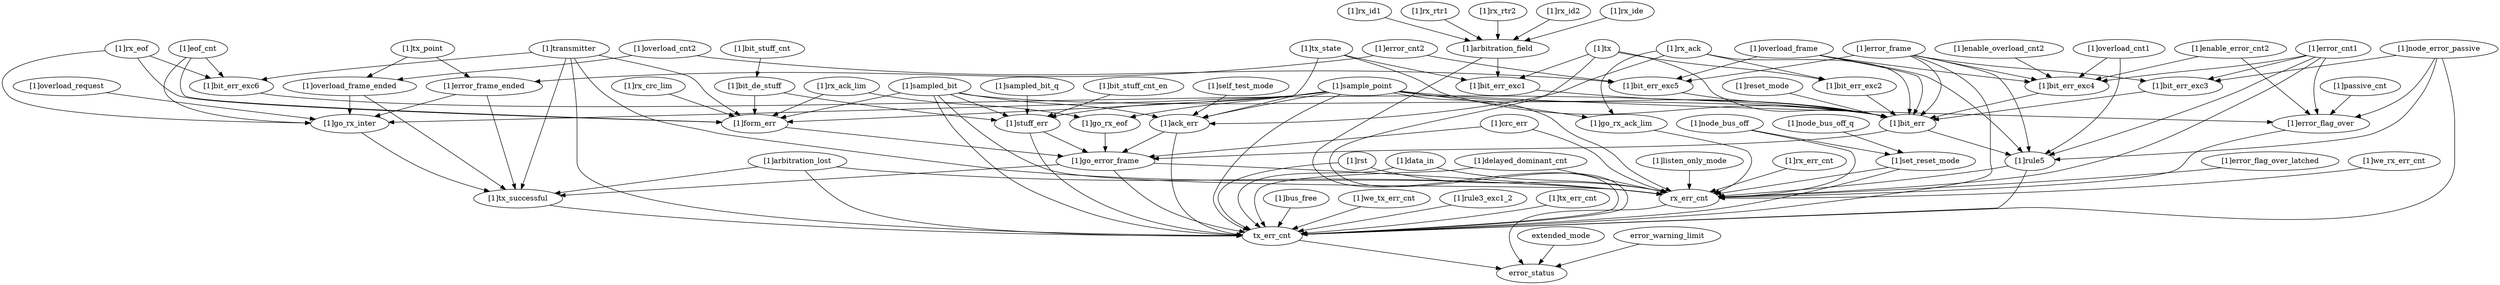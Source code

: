 strict digraph "" {
	"[1]rx_id1"	 [complexity=50,
		importance=0.0466539227282,
		rank=0.000933078454565];
	"[1]arbitration_field"	 [complexity=44,
		importance=0.0442929986763,
		rank=0.00100665906083];
	"[1]rx_id1" -> "[1]arbitration_field";
	"[1]rst"	 [complexity=9,
		importance=0.0617009104786,
		rank=0.00685565671984];
	rx_err_cnt	 [complexity=8,
		importance=0.0173683487074,
		rank=0.00217104358843];
	"[1]rst" -> rx_err_cnt;
	tx_err_cnt	 [complexity=8,
		importance=0.0120244893764,
		rank=0.00150306117206];
	"[1]rst" -> tx_err_cnt;
	"[1]tx_state"	 [complexity=31,
		importance=0.0342826676203,
		rank=0.00110589250388];
	"[1]bit_err_exc1"	 [complexity=40,
		importance=0.0414878045053,
		rank=0.00103719511263];
	"[1]tx_state" -> "[1]bit_err_exc1";
	"[1]bit_err"	 [complexity=25,
		importance=0.0387699996672,
		rank=0.00155079998669];
	"[1]tx_state" -> "[1]bit_err";
	"[1]ack_err"	 [complexity=25,
		importance=0.031885417844,
		rank=0.00127541671376];
	"[1]tx_state" -> "[1]ack_err";
	"[1]bit_err_exc5"	 [complexity=40,
		importance=0.0410484243752,
		rank=0.00102621060938];
	"[1]bit_err_exc5" -> "[1]bit_err";
	"[1]bit_err_exc6"	 [complexity=40,
		importance=0.040802260694,
		rank=0.00102005651735];
	"[1]bit_err_exc6" -> "[1]bit_err";
	"[1]tx_point"	 [complexity=28,
		importance=0.0319037958007,
		rank=0.00113942127859];
	"[1]overload_frame_ended"	 [complexity=25,
		importance=0.0303253322043,
		rank=0.00121301328817];
	"[1]tx_point" -> "[1]overload_frame_ended";
	"[1]error_frame_ended"	 [complexity=25,
		importance=0.0302878310858,
		rank=0.00121151324343];
	"[1]tx_point" -> "[1]error_frame_ended";
	"[1]bit_err_exc1" -> "[1]bit_err";
	"[1]bit_err_exc2"	 [complexity=40,
		importance=0.0411871369214,
		rank=0.00102967842304];
	"[1]bit_err_exc2" -> "[1]bit_err";
	"[1]bit_err_exc3"	 [complexity=40,
		importance=0.0406731583839,
		rank=0.0010168289596];
	"[1]bit_err_exc3" -> "[1]bit_err";
	"[1]overload_cnt1"	 [complexity=47,
		importance=0.0434266787113,
		rank=0.000923971887474];
	"[1]bit_err_exc4"	 [complexity=40,
		importance=0.0411199428274,
		rank=0.00102799857069];
	"[1]overload_cnt1" -> "[1]bit_err_exc4";
	"[1]rule5"	 [complexity=25,
		importance=0.0147196267843,
		rank=0.000588785071373];
	"[1]overload_cnt1" -> "[1]rule5";
	"[1]go_rx_inter"	 [complexity=18,
		importance=0.0283628078582,
		rank=0.00157571154768];
	"[1]tx_successful"	 [complexity=11,
		importance=0.0260960623667,
		rank=0.00237236930607];
	"[1]go_rx_inter" -> "[1]tx_successful";
	"[1]set_reset_mode"	 [complexity=9,
		importance=0.0379544947249,
		rank=0.00421716608055];
	"[1]set_reset_mode" -> rx_err_cnt;
	"[1]set_reset_mode" -> tx_err_cnt;
	"[1]overload_cnt2"	 [complexity=28,
		importance=0.0329121296701,
		rank=0.0011754332025];
	"[1]overload_cnt2" -> "[1]bit_err_exc5";
	"[1]overload_cnt2" -> "[1]overload_frame_ended";
	"[1]bit_de_stuff"	 [complexity=31,
		importance=0.0333386996845,
		rank=0.00107544192531];
	"[1]stuff_err"	 [complexity=25,
		importance=0.0312736157842,
		rank=0.00125094463137];
	"[1]bit_de_stuff" -> "[1]stuff_err";
	"[1]form_err"	 [complexity=25,
		importance=0.0317640080546,
		rank=0.00127056032218];
	"[1]bit_de_stuff" -> "[1]form_err";
	"[1]tx_successful" -> tx_err_cnt;
	error_status	 [complexity=0,
		importance=0.00321292289196,
		rank=0.0];
	rx_err_cnt -> error_status;
	"[1]error_flag_over_latched"	 [complexity=18,
		importance=0.0194295779394,
		rank=0.00107942099663];
	"[1]error_flag_over_latched" -> rx_err_cnt;
	"[1]passive_cnt"	 [complexity=26,
		importance=0.0256351419578,
		rank=0.000985966998376];
	"[1]error_flag_over"	 [complexity=18,
		importance=0.0200910098607,
		rank=0.00111616721449];
	"[1]passive_cnt" -> "[1]error_flag_over";
	"[1]rx_eof"	 [complexity=44,
		importance=0.0428626017028,
		rank=0.0009741500387];
	"[1]rx_eof" -> "[1]bit_err_exc6";
	"[1]rx_eof" -> "[1]go_rx_inter";
	"[1]rx_eof" -> "[1]form_err";
	"[1]reset_mode"	 [complexity=40,
		importance=0.0403484632635,
		rank=0.00100871158159];
	"[1]reset_mode" -> "[1]bit_err";
	"[1]rx_ack_lim"	 [complexity=39,
		importance=0.0338023373645,
		rank=0.00086672659909];
	"[1]go_rx_eof"	 [complexity=25,
		importance=0.0310454582257,
		rank=0.00124181832903];
	"[1]rx_ack_lim" -> "[1]go_rx_eof";
	"[1]rx_ack_lim" -> "[1]form_err";
	"[1]go_error_frame"	 [complexity=18,
		importance=0.0292856993679,
		rank=0.00162698329822];
	"[1]go_rx_eof" -> "[1]go_error_frame";
	"[1]arbitration_field" -> "[1]bit_err_exc1";
	"[1]arbitration_field" -> tx_err_cnt;
	"[1]overload_frame"	 [complexity=45,
		importance=0.0429005147166,
		rank=0.000953344771479];
	"[1]overload_frame" -> "[1]bit_err_exc5";
	"[1]overload_frame" -> "[1]bit_err_exc4";
	"[1]overload_frame" -> "[1]bit_err";
	"[1]overload_frame" -> "[1]rule5";
	"[1]enable_error_cnt2"	 [complexity=47,
		importance=0.043238227961,
		rank=0.000919962297042];
	"[1]enable_error_cnt2" -> "[1]bit_err_exc4";
	"[1]enable_error_cnt2" -> "[1]error_flag_over";
	"[1]bit_err_exc4" -> "[1]bit_err";
	"[1]we_rx_err_cnt"	 [complexity=10,
		importance=0.105788555841,
		rank=0.0105788555841];
	"[1]we_rx_err_cnt" -> rx_err_cnt;
	"[1]bit_err" -> "[1]rule5";
	"[1]bit_err" -> "[1]go_error_frame";
	"[1]ack_err" -> tx_err_cnt;
	"[1]ack_err" -> "[1]go_error_frame";
	"[1]stuff_err" -> tx_err_cnt;
	"[1]stuff_err" -> "[1]go_error_frame";
	"[1]node_bus_off"	 [complexity=12,
		importance=0.0424145645181,
		rank=0.00353454704317];
	"[1]node_bus_off" -> "[1]set_reset_mode";
	"[1]node_bus_off" -> rx_err_cnt;
	"[1]error_cnt2"	 [complexity=28,
		importance=0.0325746651116,
		rank=0.00116338089684];
	"[1]error_cnt2" -> "[1]bit_err_exc5";
	"[1]error_cnt2" -> "[1]error_frame_ended";
	"[1]bus_free"	 [complexity=11,
		importance=0.027058509879,
		rank=0.00245986453445];
	"[1]bus_free" -> tx_err_cnt;
	"[1]rx_crc_lim"	 [complexity=39,
		importance=0.0338067205457,
		rank=0.000866838988351];
	"[1]rx_crc_lim" -> "[1]form_err";
	"[1]data_in"	 [complexity=11,
		importance=0.0136029529728,
		rank=0.00123663208844];
	"[1]data_in" -> rx_err_cnt;
	"[1]data_in" -> tx_err_cnt;
	"[1]sampled_bit_q"	 [complexity=31,
		importance=0.0328520793806,
		rank=0.00105974449615];
	"[1]sampled_bit_q" -> "[1]stuff_err";
	"[1]node_bus_off_q"	 [complexity=12,
		importance=0.03963188212,
		rank=0.00330265684333];
	"[1]node_bus_off_q" -> "[1]set_reset_mode";
	"[1]rx_ack"	 [complexity=31,
		importance=0.0338839331715,
		rank=0.00109303010231];
	"[1]rx_ack" -> "[1]bit_err_exc2";
	"[1]rx_ack" -> "[1]bit_err";
	"[1]rx_ack" -> "[1]ack_err";
	"[1]go_rx_ack_lim"	 [complexity=12,
		importance=0.0711882012672,
		rank=0.0059323501056];
	"[1]rx_ack" -> "[1]go_rx_ack_lim";
	"[1]overload_request"	 [complexity=25,
		importance=0.0299412714546,
		rank=0.00119765085818];
	"[1]overload_request" -> "[1]go_rx_inter";
	"[1]eof_cnt"	 [complexity=44,
		importance=0.0430970832729,
		rank=0.000979479165293];
	"[1]eof_cnt" -> "[1]bit_err_exc6";
	"[1]eof_cnt" -> "[1]go_rx_inter";
	"[1]eof_cnt" -> "[1]form_err";
	"[1]form_err" -> "[1]go_error_frame";
	"[1]bit_stuff_cnt_en"	 [complexity=31,
		importance=0.0337892945109,
		rank=0.00108997724229];
	"[1]bit_stuff_cnt_en" -> "[1]stuff_err";
	"[1]rx_rtr1"	 [complexity=50,
		importance=0.0469053818844,
		rank=0.000938107637687];
	"[1]rx_rtr1" -> "[1]arbitration_field";
	"[1]transmitter"	 [complexity=44,
		importance=0.0434776250372,
		rank=0.000988127841755];
	"[1]transmitter" -> "[1]bit_err_exc6";
	"[1]transmitter" -> "[1]tx_successful";
	"[1]transmitter" -> rx_err_cnt;
	"[1]transmitter" -> "[1]form_err";
	"[1]transmitter" -> tx_err_cnt;
	"[1]go_rx_ack_lim" -> rx_err_cnt;
	"[1]listen_only_mode"	 [complexity=11,
		importance=0.071051858426,
		rank=0.00645925985691];
	"[1]listen_only_mode" -> rx_err_cnt;
	"[1]bit_stuff_cnt"	 [complexity=33,
		importance=0.0382044349431,
		rank=0.00115771014979];
	"[1]bit_stuff_cnt" -> "[1]bit_de_stuff";
	"[1]rule5" -> rx_err_cnt;
	"[1]rule5" -> tx_err_cnt;
	"[1]rx_rtr2"	 [complexity=50,
		importance=0.0468725256719,
		rank=0.000937450513437];
	"[1]rx_rtr2" -> "[1]arbitration_field";
	"[1]rx_err_cnt"	 [complexity=23,
		importance=0.205207261597,
		rank=0.00892205485205];
	"[1]rx_err_cnt" -> rx_err_cnt;
	"[1]we_tx_err_cnt"	 [complexity=9,
		importance=0.0496764211021,
		rank=0.00551960234468];
	"[1]we_tx_err_cnt" -> tx_err_cnt;
	"[1]sampled_bit"	 [complexity=31,
		importance=0.0334638814404,
		rank=0.00107948004646];
	"[1]sampled_bit" -> rx_err_cnt;
	"[1]sampled_bit" -> "[1]bit_err";
	"[1]sampled_bit" -> "[1]ack_err";
	"[1]sampled_bit" -> "[1]stuff_err";
	"[1]sampled_bit" -> "[1]form_err";
	"[1]sampled_bit" -> tx_err_cnt;
	"[1]self_test_mode"	 [complexity=31,
		importance=0.0334638814404,
		rank=0.00107948004646];
	"[1]self_test_mode" -> "[1]ack_err";
	"[1]overload_frame_ended" -> "[1]go_rx_inter";
	"[1]overload_frame_ended" -> "[1]tx_successful";
	"[1]sample_point"	 [complexity=31,
		importance=0.0334638814404,
		rank=0.00107948004646];
	"[1]sample_point" -> "[1]go_rx_inter";
	"[1]sample_point" -> rx_err_cnt;
	"[1]sample_point" -> "[1]go_rx_eof";
	"[1]sample_point" -> "[1]bit_err";
	"[1]sample_point" -> "[1]ack_err";
	"[1]sample_point" -> "[1]stuff_err";
	"[1]sample_point" -> "[1]form_err";
	"[1]sample_point" -> "[1]go_rx_ack_lim";
	"[1]sample_point" -> tx_err_cnt;
	"[1]sample_point" -> "[1]error_flag_over";
	tx_err_cnt -> error_status;
	"[1]crc_err"	 [complexity=25,
		importance=0.0321545900483,
		rank=0.00128618360193];
	"[1]crc_err" -> rx_err_cnt;
	"[1]crc_err" -> "[1]go_error_frame";
	extended_mode	 [complexity=8,
		importance=0.00479138648833,
		rank=0.000598923311041];
	extended_mode -> error_status;
	"[1]rx_id2"	 [complexity=50,
		importance=0.0467591622553,
		rank=0.000935183245107];
	"[1]rx_id2" -> "[1]arbitration_field";
	"[1]error_frame"	 [complexity=45,
		importance=0.0430079592013,
		rank=0.000955732426696];
	"[1]error_frame" -> "[1]bit_err_exc5";
	"[1]error_frame" -> "[1]bit_err_exc3";
	"[1]error_frame" -> "[1]bit_err_exc4";
	"[1]error_frame" -> "[1]bit_err";
	"[1]error_frame" -> "[1]rule5";
	"[1]error_frame" -> tx_err_cnt;
	"[1]rule3_exc1_2"	 [complexity=25,
		importance=0.0164312967623,
		rank=0.000657251870493];
	"[1]rule3_exc1_2" -> tx_err_cnt;
	"[1]go_error_frame" -> "[1]tx_successful";
	"[1]go_error_frame" -> rx_err_cnt;
	"[1]go_error_frame" -> tx_err_cnt;
	"[1]node_error_passive"	 [complexity=44,
		importance=0.0451334912812,
		rank=0.00102576116548];
	"[1]node_error_passive" -> "[1]bit_err_exc3";
	"[1]node_error_passive" -> "[1]rule5";
	"[1]node_error_passive" -> tx_err_cnt;
	"[1]node_error_passive" -> "[1]error_flag_over";
	"[1]arbitration_lost"	 [complexity=18,
		importance=0.0291648041624,
		rank=0.00162026689791];
	"[1]arbitration_lost" -> "[1]tx_successful";
	"[1]arbitration_lost" -> rx_err_cnt;
	"[1]arbitration_lost" -> tx_err_cnt;
	"[1]delayed_dominant_cnt"	 [complexity=25,
		importance=0.0154907686689,
		rank=0.000619630746756];
	"[1]delayed_dominant_cnt" -> rx_err_cnt;
	"[1]delayed_dominant_cnt" -> tx_err_cnt;
	"[1]tx"	 [complexity=44,
		importance=0.0529142701025,
		rank=0.00120259704778];
	"[1]tx" -> "[1]bit_err_exc1";
	"[1]tx" -> "[1]bit_err_exc2";
	"[1]tx" -> "[1]bit_err";
	"[1]tx" -> tx_err_cnt;
	"[1]error_flag_over" -> rx_err_cnt;
	"[1]enable_overload_cnt2"	 [complexity=47,
		importance=0.0441151965622,
		rank=0.000938621203451];
	"[1]enable_overload_cnt2" -> "[1]bit_err_exc4";
	"[1]error_cnt1"	 [complexity=47,
		importance=0.0431773591442,
		rank=0.000918667215834];
	"[1]error_cnt1" -> "[1]bit_err_exc3";
	"[1]error_cnt1" -> rx_err_cnt;
	"[1]error_cnt1" -> "[1]bit_err_exc4";
	"[1]error_cnt1" -> "[1]rule5";
	"[1]error_cnt1" -> "[1]error_flag_over";
	"[1]tx_err_cnt"	 [complexity=17,
		importance=0.0569095239902,
		rank=0.00334761905825];
	"[1]tx_err_cnt" -> tx_err_cnt;
	error_warning_limit	 [complexity=8,
		importance=0.00479138648833,
		rank=0.000598923311041];
	error_warning_limit -> error_status;
	"[1]error_frame_ended" -> "[1]go_rx_inter";
	"[1]error_frame_ended" -> "[1]tx_successful";
	"[1]rx_ide"	 [complexity=50,
		importance=0.0470530476029,
		rank=0.000941060952058];
	"[1]rx_ide" -> "[1]arbitration_field";
}
